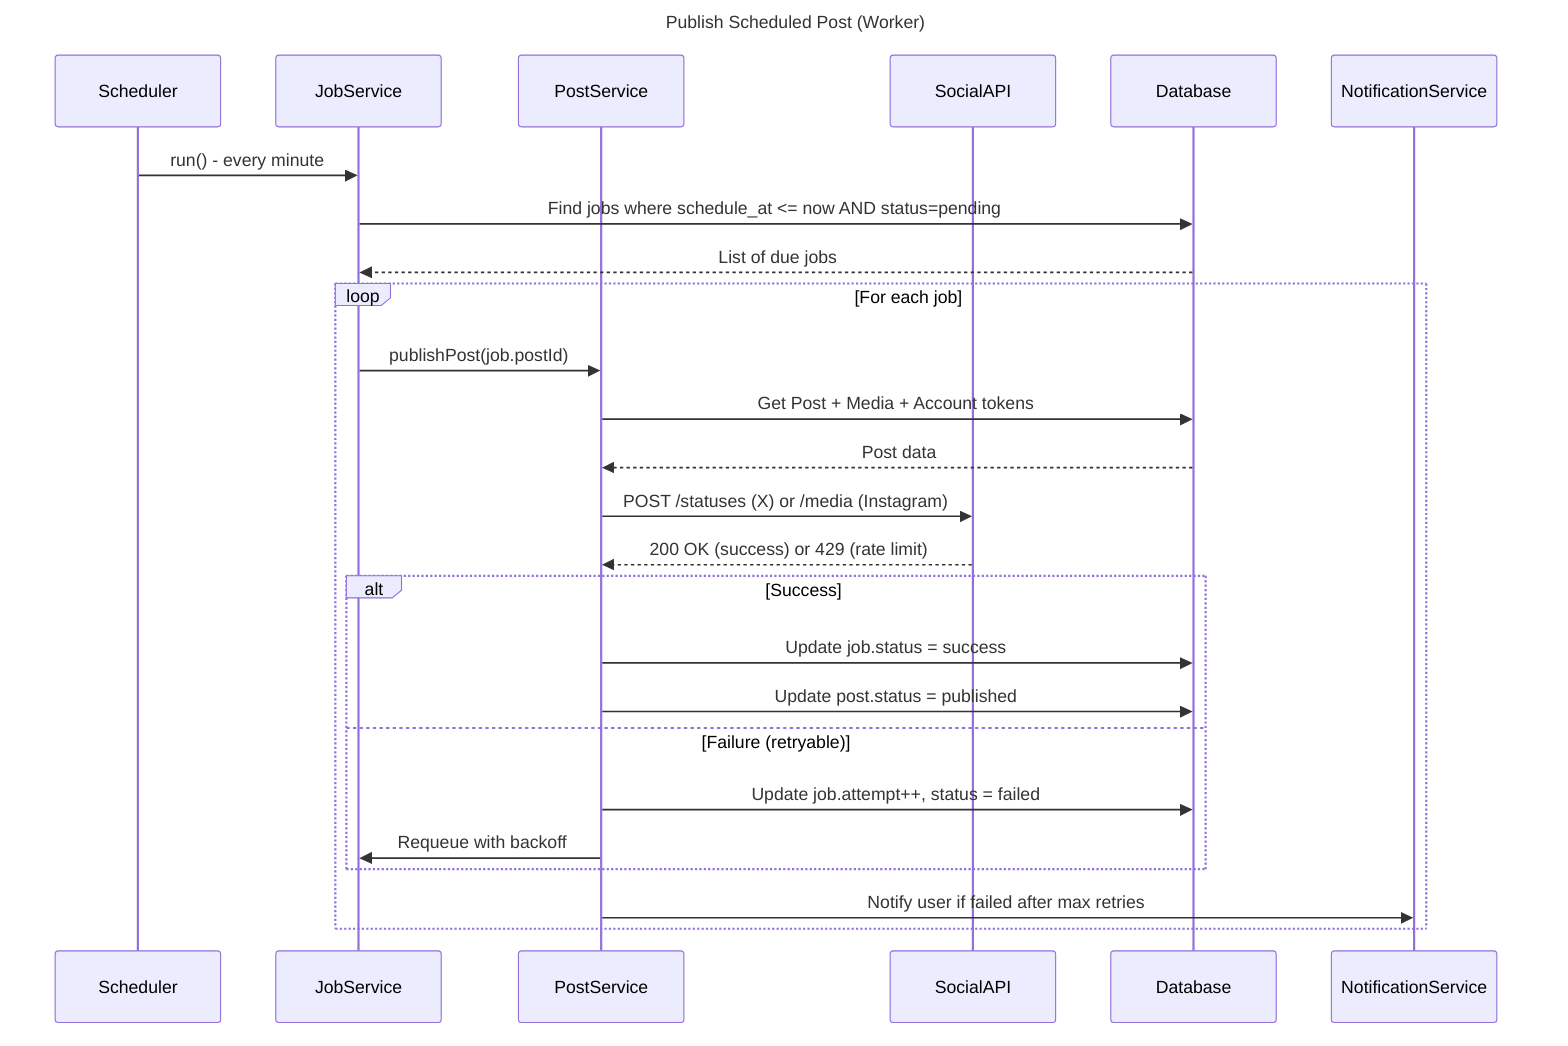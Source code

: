 sequenceDiagram
    title Publish Scheduled Post (Worker)

    participant Scheduler
    participant JobService
    participant PostService
    participant SocialAPI
    participant Database
    participant NotificationService

    Scheduler->>JobService: run() - every minute
    JobService->>Database: Find jobs where schedule_at <= now AND status=pending
    Database-->>JobService: List of due jobs

    loop For each job
        JobService->>PostService: publishPost(job.postId)
        PostService->>Database: Get Post + Media + Account tokens
        Database-->>PostService: Post data

        PostService->>SocialAPI: POST /statuses (X) or /media (Instagram)
        SocialAPI-->>PostService: 200 OK (success) or 429 (rate limit)

        alt Success
            PostService->>Database: Update job.status = success
            PostService->>Database: Update post.status = published
        else Failure (retryable)
            PostService->>Database: Update job.attempt++, status = failed
            PostService->>JobService: Requeue with backoff
        end

        PostService->>NotificationService: Notify user if failed after max retries
    end